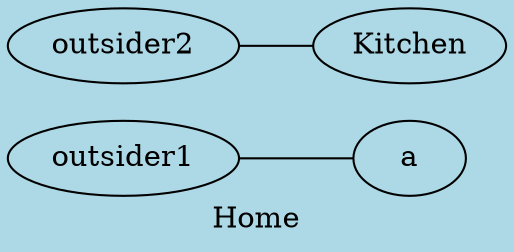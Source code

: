 graph {
  imagescale=both
  rankdir=LR;
  bgcolor="lightblue"
  label="Home"
  outsider1 -- a
  outsider2 -- Kitchen
}